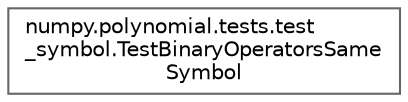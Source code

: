 digraph "Graphical Class Hierarchy"
{
 // LATEX_PDF_SIZE
  bgcolor="transparent";
  edge [fontname=Helvetica,fontsize=10,labelfontname=Helvetica,labelfontsize=10];
  node [fontname=Helvetica,fontsize=10,shape=box,height=0.2,width=0.4];
  rankdir="LR";
  Node0 [id="Node000000",label="numpy.polynomial.tests.test\l_symbol.TestBinaryOperatorsSame\lSymbol",height=0.2,width=0.4,color="grey40", fillcolor="white", style="filled",URL="$dd/d5f/classnumpy_1_1polynomial_1_1tests_1_1test__symbol_1_1TestBinaryOperatorsSameSymbol.html",tooltip=" "];
}
